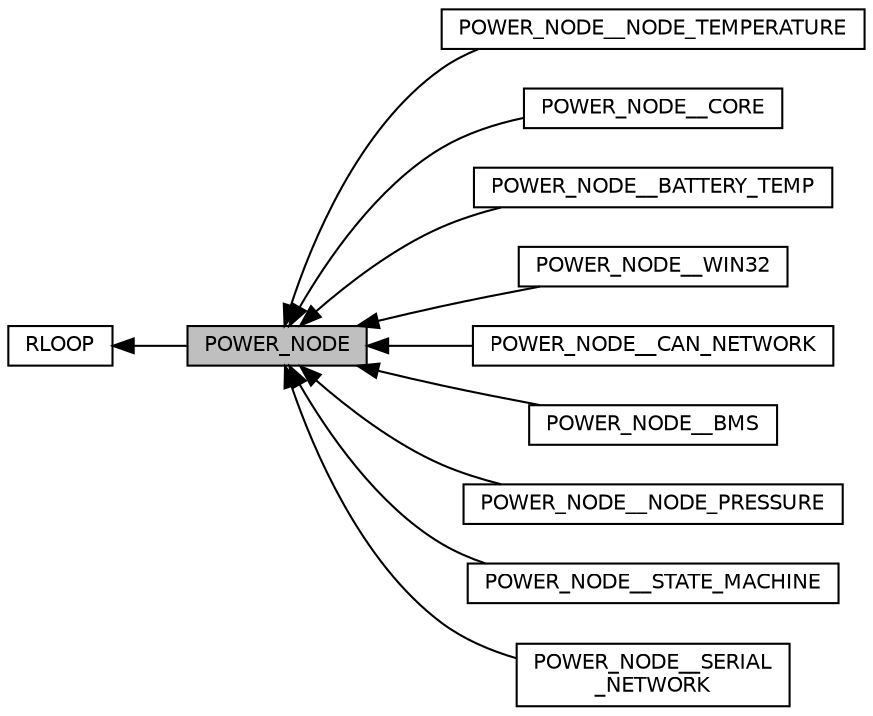 digraph "POWER_NODE"
{
  edge [fontname="Helvetica",fontsize="10",labelfontname="Helvetica",labelfontsize="10"];
  node [fontname="Helvetica",fontsize="10",shape=record];
  rankdir=LR;
  Node6 [label="POWER_NODE__NODE_TEMPERATURE",height=0.2,width=0.4,color="black", fillcolor="white", style="filled",URL="$group___p_o_w_e_r___n_o_d_e_____n_o_d_e___t_e_m_p_e_r_a_t_u_r_e.html"];
  Node7 [label="POWER_NODE__CORE",height=0.2,width=0.4,color="black", fillcolor="white", style="filled",URL="$group___p_o_w_e_r___n_o_d_e_____c_o_r_e.html"];
  Node2 [label="POWER_NODE__BATTERY_TEMP",height=0.2,width=0.4,color="black", fillcolor="white", style="filled",URL="$group___p_o_w_e_r___n_o_d_e_____b_a_t_t_e_r_y___t_e_m_p.html"];
  Node10 [label="POWER_NODE__WIN32",height=0.2,width=0.4,color="black", fillcolor="white", style="filled",URL="$group___p_o_w_e_r___n_o_d_e_____w_i_n32.html"];
  Node4 [label="POWER_NODE__CAN_NETWORK",height=0.2,width=0.4,color="black", fillcolor="white", style="filled",URL="$group___p_o_w_e_r___n_o_d_e_____c_a_n___n_e_t_w_o_r_k.html"];
  Node3 [label="POWER_NODE__BMS",height=0.2,width=0.4,color="black", fillcolor="white", style="filled",URL="$group___p_o_w_e_r___n_o_d_e_____b_m_s.html"];
  Node0 [label="POWER_NODE",height=0.2,width=0.4,color="black", fillcolor="grey75", style="filled", fontcolor="black"];
  Node5 [label="POWER_NODE__NODE_PRESSURE",height=0.2,width=0.4,color="black", fillcolor="white", style="filled",URL="$group___p_o_w_e_r___n_o_d_e_____n_o_d_e___p_r_e_s_s_u_r_e.html"];
  Node9 [label="POWER_NODE__STATE_MACHINE",height=0.2,width=0.4,color="black", fillcolor="white", style="filled",URL="$group___p_o_w_e_r___n_o_d_e_____s_t_a_t_e___m_a_c_h_i_n_e.html"];
  Node8 [label="POWER_NODE__SERIAL\l_NETWORK",height=0.2,width=0.4,color="black", fillcolor="white", style="filled",URL="$group___p_o_w_e_r___n_o_d_e_____s_e_r_i_a_l___n_e_t_w_o_r_k.html"];
  Node1 [label="RLOOP",height=0.2,width=0.4,color="black", fillcolor="white", style="filled",URL="$group___r_l_o_o_p.html"];
  Node1->Node0 [shape=plaintext, dir="back", style="solid"];
  Node0->Node2 [shape=plaintext, dir="back", style="solid"];
  Node0->Node3 [shape=plaintext, dir="back", style="solid"];
  Node0->Node4 [shape=plaintext, dir="back", style="solid"];
  Node0->Node5 [shape=plaintext, dir="back", style="solid"];
  Node0->Node6 [shape=plaintext, dir="back", style="solid"];
  Node0->Node7 [shape=plaintext, dir="back", style="solid"];
  Node0->Node8 [shape=plaintext, dir="back", style="solid"];
  Node0->Node9 [shape=plaintext, dir="back", style="solid"];
  Node0->Node10 [shape=plaintext, dir="back", style="solid"];
}
